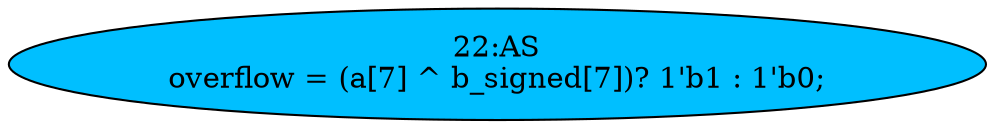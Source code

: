 strict digraph "" {
	node [label="\N"];
	"22:AS"	[ast="<pyverilog.vparser.ast.Assign object at 0x7fb6ad6d8fd0>",
		def_var="['overflow']",
		fillcolor=deepskyblue,
		label="22:AS
overflow = (a[7] ^ b_signed[7])? 1'b1 : 1'b0;",
		statements="[]",
		style=filled,
		typ=Assign,
		use_var="['a', 'b_signed']"];
}

